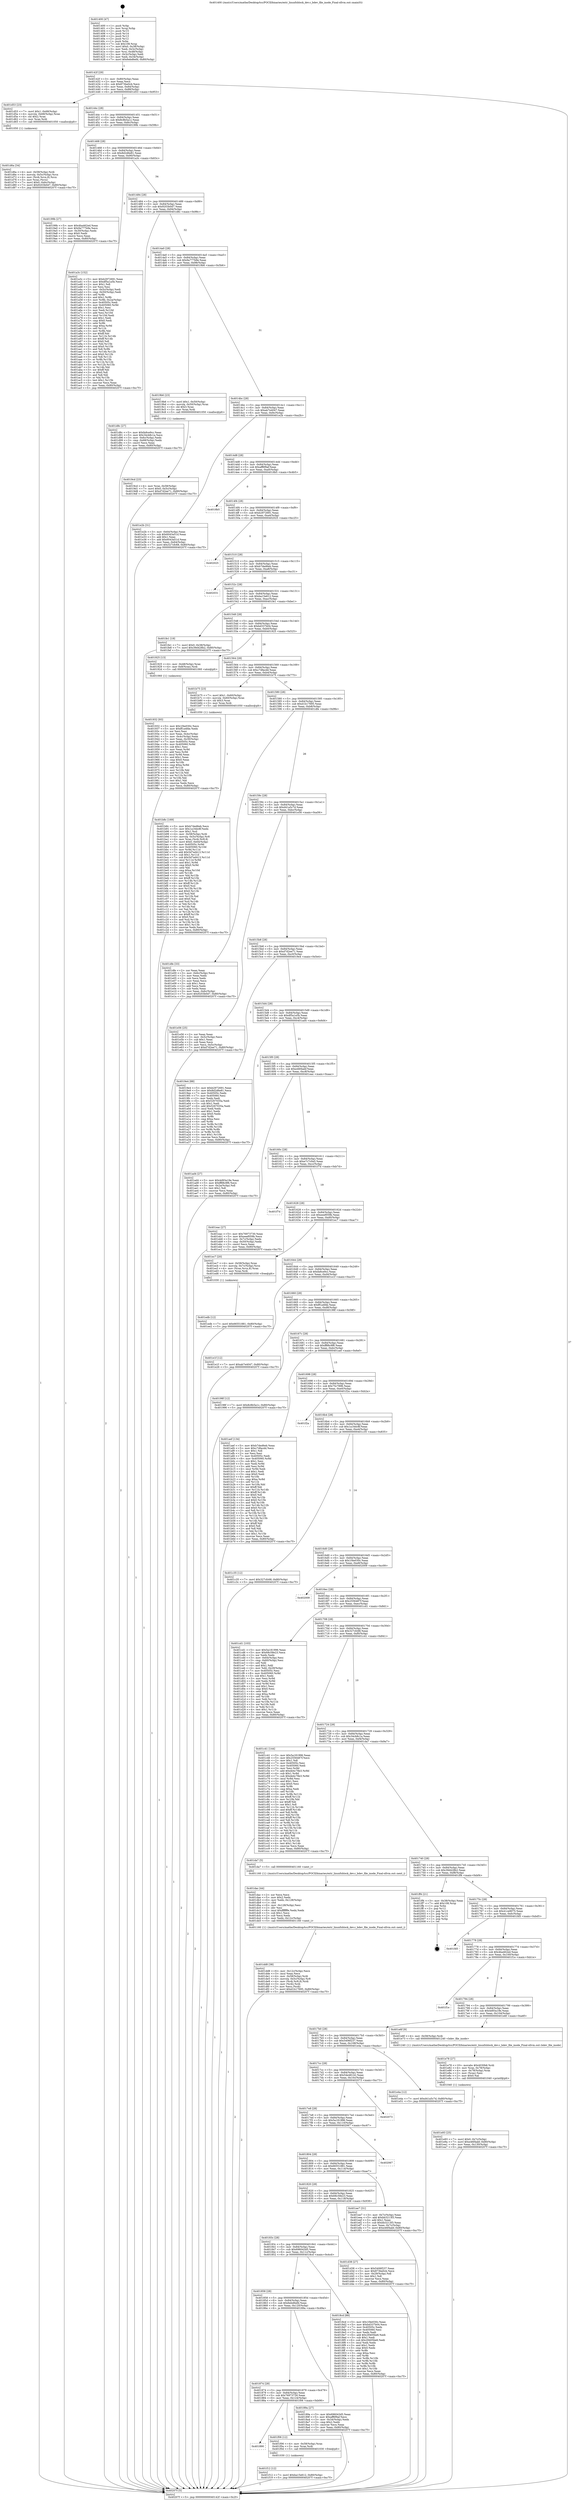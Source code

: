 digraph "0x401400" {
  label = "0x401400 (/mnt/c/Users/mathe/Desktop/tcc/POCII/binaries/extr_linuxfsblock_dev.c_bdev_file_inode_Final-ollvm.out::main(0))"
  labelloc = "t"
  node[shape=record]

  Entry [label="",width=0.3,height=0.3,shape=circle,fillcolor=black,style=filled]
  "0x40142f" [label="{
     0x40142f [29]\l
     | [instrs]\l
     &nbsp;&nbsp;0x40142f \<+3\>: mov -0x80(%rbp),%eax\l
     &nbsp;&nbsp;0x401432 \<+2\>: mov %eax,%ecx\l
     &nbsp;&nbsp;0x401434 \<+6\>: sub $0x873be0cb,%ecx\l
     &nbsp;&nbsp;0x40143a \<+6\>: mov %eax,-0x84(%rbp)\l
     &nbsp;&nbsp;0x401440 \<+6\>: mov %ecx,-0x88(%rbp)\l
     &nbsp;&nbsp;0x401446 \<+6\>: je 0000000000401d53 \<main+0x953\>\l
  }"]
  "0x401d53" [label="{
     0x401d53 [23]\l
     | [instrs]\l
     &nbsp;&nbsp;0x401d53 \<+7\>: movl $0x1,-0x68(%rbp)\l
     &nbsp;&nbsp;0x401d5a \<+4\>: movslq -0x68(%rbp),%rax\l
     &nbsp;&nbsp;0x401d5e \<+4\>: shl $0x2,%rax\l
     &nbsp;&nbsp;0x401d62 \<+3\>: mov %rax,%rdi\l
     &nbsp;&nbsp;0x401d65 \<+5\>: call 0000000000401050 \<malloc@plt\>\l
     | [calls]\l
     &nbsp;&nbsp;0x401050 \{1\} (unknown)\l
  }"]
  "0x40144c" [label="{
     0x40144c [28]\l
     | [instrs]\l
     &nbsp;&nbsp;0x40144c \<+5\>: jmp 0000000000401451 \<main+0x51\>\l
     &nbsp;&nbsp;0x401451 \<+6\>: mov -0x84(%rbp),%eax\l
     &nbsp;&nbsp;0x401457 \<+5\>: sub $0x8c8b5a1c,%eax\l
     &nbsp;&nbsp;0x40145c \<+6\>: mov %eax,-0x8c(%rbp)\l
     &nbsp;&nbsp;0x401462 \<+6\>: je 000000000040199b \<main+0x59b\>\l
  }"]
  Exit [label="",width=0.3,height=0.3,shape=circle,fillcolor=black,style=filled,peripheries=2]
  "0x40199b" [label="{
     0x40199b [27]\l
     | [instrs]\l
     &nbsp;&nbsp;0x40199b \<+5\>: mov $0x4ba462ed,%eax\l
     &nbsp;&nbsp;0x4019a0 \<+5\>: mov $0x9a777b9e,%ecx\l
     &nbsp;&nbsp;0x4019a5 \<+3\>: mov -0x30(%rbp),%edx\l
     &nbsp;&nbsp;0x4019a8 \<+3\>: cmp $0x0,%edx\l
     &nbsp;&nbsp;0x4019ab \<+3\>: cmove %ecx,%eax\l
     &nbsp;&nbsp;0x4019ae \<+3\>: mov %eax,-0x80(%rbp)\l
     &nbsp;&nbsp;0x4019b1 \<+5\>: jmp 000000000040207f \<main+0xc7f\>\l
  }"]
  "0x401468" [label="{
     0x401468 [28]\l
     | [instrs]\l
     &nbsp;&nbsp;0x401468 \<+5\>: jmp 000000000040146d \<main+0x6d\>\l
     &nbsp;&nbsp;0x40146d \<+6\>: mov -0x84(%rbp),%eax\l
     &nbsp;&nbsp;0x401473 \<+5\>: sub $0x8d2d6e81,%eax\l
     &nbsp;&nbsp;0x401478 \<+6\>: mov %eax,-0x90(%rbp)\l
     &nbsp;&nbsp;0x40147e \<+6\>: je 0000000000401a3c \<main+0x63c\>\l
  }"]
  "0x401f12" [label="{
     0x401f12 [12]\l
     | [instrs]\l
     &nbsp;&nbsp;0x401f12 \<+7\>: movl $0xba15e612,-0x80(%rbp)\l
     &nbsp;&nbsp;0x401f19 \<+5\>: jmp 000000000040207f \<main+0xc7f\>\l
  }"]
  "0x401a3c" [label="{
     0x401a3c [152]\l
     | [instrs]\l
     &nbsp;&nbsp;0x401a3c \<+5\>: mov $0xb2972691,%eax\l
     &nbsp;&nbsp;0x401a41 \<+5\>: mov $0xdf5a1a5b,%ecx\l
     &nbsp;&nbsp;0x401a46 \<+2\>: mov $0x1,%dl\l
     &nbsp;&nbsp;0x401a48 \<+2\>: xor %esi,%esi\l
     &nbsp;&nbsp;0x401a4a \<+3\>: mov -0x5c(%rbp),%edi\l
     &nbsp;&nbsp;0x401a4d \<+3\>: cmp -0x50(%rbp),%edi\l
     &nbsp;&nbsp;0x401a50 \<+4\>: setl %r8b\l
     &nbsp;&nbsp;0x401a54 \<+4\>: and $0x1,%r8b\l
     &nbsp;&nbsp;0x401a58 \<+4\>: mov %r8b,-0x2a(%rbp)\l
     &nbsp;&nbsp;0x401a5c \<+7\>: mov 0x40505c,%edi\l
     &nbsp;&nbsp;0x401a63 \<+8\>: mov 0x405060,%r9d\l
     &nbsp;&nbsp;0x401a6b \<+3\>: sub $0x1,%esi\l
     &nbsp;&nbsp;0x401a6e \<+3\>: mov %edi,%r10d\l
     &nbsp;&nbsp;0x401a71 \<+3\>: add %esi,%r10d\l
     &nbsp;&nbsp;0x401a74 \<+4\>: imul %r10d,%edi\l
     &nbsp;&nbsp;0x401a78 \<+3\>: and $0x1,%edi\l
     &nbsp;&nbsp;0x401a7b \<+3\>: cmp $0x0,%edi\l
     &nbsp;&nbsp;0x401a7e \<+4\>: sete %r8b\l
     &nbsp;&nbsp;0x401a82 \<+4\>: cmp $0xa,%r9d\l
     &nbsp;&nbsp;0x401a86 \<+4\>: setl %r11b\l
     &nbsp;&nbsp;0x401a8a \<+3\>: mov %r8b,%bl\l
     &nbsp;&nbsp;0x401a8d \<+3\>: xor $0xff,%bl\l
     &nbsp;&nbsp;0x401a90 \<+3\>: mov %r11b,%r14b\l
     &nbsp;&nbsp;0x401a93 \<+4\>: xor $0xff,%r14b\l
     &nbsp;&nbsp;0x401a97 \<+3\>: xor $0x0,%dl\l
     &nbsp;&nbsp;0x401a9a \<+3\>: mov %bl,%r15b\l
     &nbsp;&nbsp;0x401a9d \<+4\>: and $0x0,%r15b\l
     &nbsp;&nbsp;0x401aa1 \<+3\>: and %dl,%r8b\l
     &nbsp;&nbsp;0x401aa4 \<+3\>: mov %r14b,%r12b\l
     &nbsp;&nbsp;0x401aa7 \<+4\>: and $0x0,%r12b\l
     &nbsp;&nbsp;0x401aab \<+3\>: and %dl,%r11b\l
     &nbsp;&nbsp;0x401aae \<+3\>: or %r8b,%r15b\l
     &nbsp;&nbsp;0x401ab1 \<+3\>: or %r11b,%r12b\l
     &nbsp;&nbsp;0x401ab4 \<+3\>: xor %r12b,%r15b\l
     &nbsp;&nbsp;0x401ab7 \<+3\>: or %r14b,%bl\l
     &nbsp;&nbsp;0x401aba \<+3\>: xor $0xff,%bl\l
     &nbsp;&nbsp;0x401abd \<+3\>: or $0x0,%dl\l
     &nbsp;&nbsp;0x401ac0 \<+2\>: and %dl,%bl\l
     &nbsp;&nbsp;0x401ac2 \<+3\>: or %bl,%r15b\l
     &nbsp;&nbsp;0x401ac5 \<+4\>: test $0x1,%r15b\l
     &nbsp;&nbsp;0x401ac9 \<+3\>: cmovne %ecx,%eax\l
     &nbsp;&nbsp;0x401acc \<+3\>: mov %eax,-0x80(%rbp)\l
     &nbsp;&nbsp;0x401acf \<+5\>: jmp 000000000040207f \<main+0xc7f\>\l
  }"]
  "0x401484" [label="{
     0x401484 [28]\l
     | [instrs]\l
     &nbsp;&nbsp;0x401484 \<+5\>: jmp 0000000000401489 \<main+0x89\>\l
     &nbsp;&nbsp;0x401489 \<+6\>: mov -0x84(%rbp),%eax\l
     &nbsp;&nbsp;0x40148f \<+5\>: sub $0x9203b0d7,%eax\l
     &nbsp;&nbsp;0x401494 \<+6\>: mov %eax,-0x94(%rbp)\l
     &nbsp;&nbsp;0x40149a \<+6\>: je 0000000000401d8c \<main+0x98c\>\l
  }"]
  "0x401890" [label="{
     0x401890\l
  }", style=dashed]
  "0x401d8c" [label="{
     0x401d8c [27]\l
     | [instrs]\l
     &nbsp;&nbsp;0x401d8c \<+5\>: mov $0xfa9ce9cc,%eax\l
     &nbsp;&nbsp;0x401d91 \<+5\>: mov $0x34cb8c1a,%ecx\l
     &nbsp;&nbsp;0x401d96 \<+3\>: mov -0x6c(%rbp),%edx\l
     &nbsp;&nbsp;0x401d99 \<+3\>: cmp -0x68(%rbp),%edx\l
     &nbsp;&nbsp;0x401d9c \<+3\>: cmovl %ecx,%eax\l
     &nbsp;&nbsp;0x401d9f \<+3\>: mov %eax,-0x80(%rbp)\l
     &nbsp;&nbsp;0x401da2 \<+5\>: jmp 000000000040207f \<main+0xc7f\>\l
  }"]
  "0x4014a0" [label="{
     0x4014a0 [28]\l
     | [instrs]\l
     &nbsp;&nbsp;0x4014a0 \<+5\>: jmp 00000000004014a5 \<main+0xa5\>\l
     &nbsp;&nbsp;0x4014a5 \<+6\>: mov -0x84(%rbp),%eax\l
     &nbsp;&nbsp;0x4014ab \<+5\>: sub $0x9a777b9e,%eax\l
     &nbsp;&nbsp;0x4014b0 \<+6\>: mov %eax,-0x98(%rbp)\l
     &nbsp;&nbsp;0x4014b6 \<+6\>: je 00000000004019b6 \<main+0x5b6\>\l
  }"]
  "0x401f06" [label="{
     0x401f06 [12]\l
     | [instrs]\l
     &nbsp;&nbsp;0x401f06 \<+4\>: mov -0x58(%rbp),%rax\l
     &nbsp;&nbsp;0x401f0a \<+3\>: mov %rax,%rdi\l
     &nbsp;&nbsp;0x401f0d \<+5\>: call 0000000000401030 \<free@plt\>\l
     | [calls]\l
     &nbsp;&nbsp;0x401030 \{1\} (unknown)\l
  }"]
  "0x4019b6" [label="{
     0x4019b6 [23]\l
     | [instrs]\l
     &nbsp;&nbsp;0x4019b6 \<+7\>: movl $0x1,-0x50(%rbp)\l
     &nbsp;&nbsp;0x4019bd \<+4\>: movslq -0x50(%rbp),%rax\l
     &nbsp;&nbsp;0x4019c1 \<+4\>: shl $0x3,%rax\l
     &nbsp;&nbsp;0x4019c5 \<+3\>: mov %rax,%rdi\l
     &nbsp;&nbsp;0x4019c8 \<+5\>: call 0000000000401050 \<malloc@plt\>\l
     | [calls]\l
     &nbsp;&nbsp;0x401050 \{1\} (unknown)\l
  }"]
  "0x4014bc" [label="{
     0x4014bc [28]\l
     | [instrs]\l
     &nbsp;&nbsp;0x4014bc \<+5\>: jmp 00000000004014c1 \<main+0xc1\>\l
     &nbsp;&nbsp;0x4014c1 \<+6\>: mov -0x84(%rbp),%eax\l
     &nbsp;&nbsp;0x4014c7 \<+5\>: sub $0xab7e4047,%eax\l
     &nbsp;&nbsp;0x4014cc \<+6\>: mov %eax,-0x9c(%rbp)\l
     &nbsp;&nbsp;0x4014d2 \<+6\>: je 0000000000401e2b \<main+0xa2b\>\l
  }"]
  "0x401edb" [label="{
     0x401edb [12]\l
     | [instrs]\l
     &nbsp;&nbsp;0x401edb \<+7\>: movl $0x66551881,-0x80(%rbp)\l
     &nbsp;&nbsp;0x401ee2 \<+5\>: jmp 000000000040207f \<main+0xc7f\>\l
  }"]
  "0x401e2b" [label="{
     0x401e2b [31]\l
     | [instrs]\l
     &nbsp;&nbsp;0x401e2b \<+3\>: mov -0x64(%rbp),%eax\l
     &nbsp;&nbsp;0x401e2e \<+5\>: sub $0x6043a51d,%eax\l
     &nbsp;&nbsp;0x401e33 \<+3\>: add $0x1,%eax\l
     &nbsp;&nbsp;0x401e36 \<+5\>: add $0x6043a51d,%eax\l
     &nbsp;&nbsp;0x401e3b \<+3\>: mov %eax,-0x64(%rbp)\l
     &nbsp;&nbsp;0x401e3e \<+7\>: movl $0x327cfc68,-0x80(%rbp)\l
     &nbsp;&nbsp;0x401e45 \<+5\>: jmp 000000000040207f \<main+0xc7f\>\l
  }"]
  "0x4014d8" [label="{
     0x4014d8 [28]\l
     | [instrs]\l
     &nbsp;&nbsp;0x4014d8 \<+5\>: jmp 00000000004014dd \<main+0xdd\>\l
     &nbsp;&nbsp;0x4014dd \<+6\>: mov -0x84(%rbp),%eax\l
     &nbsp;&nbsp;0x4014e3 \<+5\>: sub $0xaff6f9af,%eax\l
     &nbsp;&nbsp;0x4014e8 \<+6\>: mov %eax,-0xa0(%rbp)\l
     &nbsp;&nbsp;0x4014ee \<+6\>: je 00000000004018b5 \<main+0x4b5\>\l
  }"]
  "0x401e93" [label="{
     0x401e93 [25]\l
     | [instrs]\l
     &nbsp;&nbsp;0x401e93 \<+7\>: movl $0x0,-0x7c(%rbp)\l
     &nbsp;&nbsp;0x401e9a \<+7\>: movl $0xe46f4abf,-0x80(%rbp)\l
     &nbsp;&nbsp;0x401ea1 \<+6\>: mov %eax,-0x130(%rbp)\l
     &nbsp;&nbsp;0x401ea7 \<+5\>: jmp 000000000040207f \<main+0xc7f\>\l
  }"]
  "0x4018b5" [label="{
     0x4018b5\l
  }", style=dashed]
  "0x4014f4" [label="{
     0x4014f4 [28]\l
     | [instrs]\l
     &nbsp;&nbsp;0x4014f4 \<+5\>: jmp 00000000004014f9 \<main+0xf9\>\l
     &nbsp;&nbsp;0x4014f9 \<+6\>: mov -0x84(%rbp),%eax\l
     &nbsp;&nbsp;0x4014ff \<+5\>: sub $0xb2972691,%eax\l
     &nbsp;&nbsp;0x401504 \<+6\>: mov %eax,-0xa4(%rbp)\l
     &nbsp;&nbsp;0x40150a \<+6\>: je 0000000000402025 \<main+0xc25\>\l
  }"]
  "0x401e78" [label="{
     0x401e78 [27]\l
     | [instrs]\l
     &nbsp;&nbsp;0x401e78 \<+10\>: movabs $0x4030b6,%rdi\l
     &nbsp;&nbsp;0x401e82 \<+4\>: mov %rax,-0x78(%rbp)\l
     &nbsp;&nbsp;0x401e86 \<+4\>: mov -0x78(%rbp),%rax\l
     &nbsp;&nbsp;0x401e8a \<+2\>: mov (%rax),%esi\l
     &nbsp;&nbsp;0x401e8c \<+2\>: mov $0x0,%al\l
     &nbsp;&nbsp;0x401e8e \<+5\>: call 0000000000401040 \<printf@plt\>\l
     | [calls]\l
     &nbsp;&nbsp;0x401040 \{1\} (unknown)\l
  }"]
  "0x402025" [label="{
     0x402025\l
  }", style=dashed]
  "0x401510" [label="{
     0x401510 [28]\l
     | [instrs]\l
     &nbsp;&nbsp;0x401510 \<+5\>: jmp 0000000000401515 \<main+0x115\>\l
     &nbsp;&nbsp;0x401515 \<+6\>: mov -0x84(%rbp),%eax\l
     &nbsp;&nbsp;0x40151b \<+5\>: sub $0xb7ded6eb,%eax\l
     &nbsp;&nbsp;0x401520 \<+6\>: mov %eax,-0xa8(%rbp)\l
     &nbsp;&nbsp;0x401526 \<+6\>: je 0000000000402031 \<main+0xc31\>\l
  }"]
  "0x401dd8" [label="{
     0x401dd8 [38]\l
     | [instrs]\l
     &nbsp;&nbsp;0x401dd8 \<+6\>: mov -0x12c(%rbp),%ecx\l
     &nbsp;&nbsp;0x401dde \<+3\>: imul %eax,%ecx\l
     &nbsp;&nbsp;0x401de1 \<+4\>: mov -0x58(%rbp),%rdi\l
     &nbsp;&nbsp;0x401de5 \<+4\>: movslq -0x5c(%rbp),%r8\l
     &nbsp;&nbsp;0x401de9 \<+4\>: mov (%rdi,%r8,8),%rdi\l
     &nbsp;&nbsp;0x401ded \<+3\>: mov (%rdi),%rdi\l
     &nbsp;&nbsp;0x401df0 \<+2\>: mov %ecx,(%rdi)\l
     &nbsp;&nbsp;0x401df2 \<+7\>: movl $0xd1b17695,-0x80(%rbp)\l
     &nbsp;&nbsp;0x401df9 \<+5\>: jmp 000000000040207f \<main+0xc7f\>\l
  }"]
  "0x402031" [label="{
     0x402031\l
  }", style=dashed]
  "0x40152c" [label="{
     0x40152c [28]\l
     | [instrs]\l
     &nbsp;&nbsp;0x40152c \<+5\>: jmp 0000000000401531 \<main+0x131\>\l
     &nbsp;&nbsp;0x401531 \<+6\>: mov -0x84(%rbp),%eax\l
     &nbsp;&nbsp;0x401537 \<+5\>: sub $0xba15e612,%eax\l
     &nbsp;&nbsp;0x40153c \<+6\>: mov %eax,-0xac(%rbp)\l
     &nbsp;&nbsp;0x401542 \<+6\>: je 0000000000401fe1 \<main+0xbe1\>\l
  }"]
  "0x401dac" [label="{
     0x401dac [44]\l
     | [instrs]\l
     &nbsp;&nbsp;0x401dac \<+2\>: xor %ecx,%ecx\l
     &nbsp;&nbsp;0x401dae \<+5\>: mov $0x2,%edx\l
     &nbsp;&nbsp;0x401db3 \<+6\>: mov %edx,-0x128(%rbp)\l
     &nbsp;&nbsp;0x401db9 \<+1\>: cltd\l
     &nbsp;&nbsp;0x401dba \<+6\>: mov -0x128(%rbp),%esi\l
     &nbsp;&nbsp;0x401dc0 \<+2\>: idiv %esi\l
     &nbsp;&nbsp;0x401dc2 \<+6\>: imul $0xfffffffe,%edx,%edx\l
     &nbsp;&nbsp;0x401dc8 \<+3\>: sub $0x1,%ecx\l
     &nbsp;&nbsp;0x401dcb \<+2\>: sub %ecx,%edx\l
     &nbsp;&nbsp;0x401dcd \<+6\>: mov %edx,-0x12c(%rbp)\l
     &nbsp;&nbsp;0x401dd3 \<+5\>: call 0000000000401160 \<next_i\>\l
     | [calls]\l
     &nbsp;&nbsp;0x401160 \{1\} (/mnt/c/Users/mathe/Desktop/tcc/POCII/binaries/extr_linuxfsblock_dev.c_bdev_file_inode_Final-ollvm.out::next_i)\l
  }"]
  "0x401fe1" [label="{
     0x401fe1 [19]\l
     | [instrs]\l
     &nbsp;&nbsp;0x401fe1 \<+7\>: movl $0x0,-0x38(%rbp)\l
     &nbsp;&nbsp;0x401fe8 \<+7\>: movl $0x39d428b2,-0x80(%rbp)\l
     &nbsp;&nbsp;0x401fef \<+5\>: jmp 000000000040207f \<main+0xc7f\>\l
  }"]
  "0x401548" [label="{
     0x401548 [28]\l
     | [instrs]\l
     &nbsp;&nbsp;0x401548 \<+5\>: jmp 000000000040154d \<main+0x14d\>\l
     &nbsp;&nbsp;0x40154d \<+6\>: mov -0x84(%rbp),%eax\l
     &nbsp;&nbsp;0x401553 \<+5\>: sub $0xbd337b04,%eax\l
     &nbsp;&nbsp;0x401558 \<+6\>: mov %eax,-0xb0(%rbp)\l
     &nbsp;&nbsp;0x40155e \<+6\>: je 0000000000401925 \<main+0x525\>\l
  }"]
  "0x401d6a" [label="{
     0x401d6a [34]\l
     | [instrs]\l
     &nbsp;&nbsp;0x401d6a \<+4\>: mov -0x58(%rbp),%rdi\l
     &nbsp;&nbsp;0x401d6e \<+4\>: movslq -0x5c(%rbp),%rcx\l
     &nbsp;&nbsp;0x401d72 \<+4\>: mov (%rdi,%rcx,8),%rcx\l
     &nbsp;&nbsp;0x401d76 \<+3\>: mov %rax,(%rcx)\l
     &nbsp;&nbsp;0x401d79 \<+7\>: movl $0x0,-0x6c(%rbp)\l
     &nbsp;&nbsp;0x401d80 \<+7\>: movl $0x9203b0d7,-0x80(%rbp)\l
     &nbsp;&nbsp;0x401d87 \<+5\>: jmp 000000000040207f \<main+0xc7f\>\l
  }"]
  "0x401925" [label="{
     0x401925 [13]\l
     | [instrs]\l
     &nbsp;&nbsp;0x401925 \<+4\>: mov -0x48(%rbp),%rax\l
     &nbsp;&nbsp;0x401929 \<+4\>: mov 0x8(%rax),%rdi\l
     &nbsp;&nbsp;0x40192d \<+5\>: call 0000000000401060 \<atoi@plt\>\l
     | [calls]\l
     &nbsp;&nbsp;0x401060 \{1\} (unknown)\l
  }"]
  "0x401564" [label="{
     0x401564 [28]\l
     | [instrs]\l
     &nbsp;&nbsp;0x401564 \<+5\>: jmp 0000000000401569 \<main+0x169\>\l
     &nbsp;&nbsp;0x401569 \<+6\>: mov -0x84(%rbp),%eax\l
     &nbsp;&nbsp;0x40156f \<+5\>: sub $0xc7dfacdd,%eax\l
     &nbsp;&nbsp;0x401574 \<+6\>: mov %eax,-0xb4(%rbp)\l
     &nbsp;&nbsp;0x40157a \<+6\>: je 0000000000401b75 \<main+0x775\>\l
  }"]
  "0x401b8c" [label="{
     0x401b8c [169]\l
     | [instrs]\l
     &nbsp;&nbsp;0x401b8c \<+5\>: mov $0xb7ded6eb,%ecx\l
     &nbsp;&nbsp;0x401b91 \<+5\>: mov $0x1a16dc8f,%edx\l
     &nbsp;&nbsp;0x401b96 \<+3\>: mov $0x1,%sil\l
     &nbsp;&nbsp;0x401b99 \<+4\>: mov -0x58(%rbp),%rdi\l
     &nbsp;&nbsp;0x401b9d \<+4\>: movslq -0x5c(%rbp),%r8\l
     &nbsp;&nbsp;0x401ba1 \<+4\>: mov %rax,(%rdi,%r8,8)\l
     &nbsp;&nbsp;0x401ba5 \<+7\>: movl $0x0,-0x64(%rbp)\l
     &nbsp;&nbsp;0x401bac \<+8\>: mov 0x40505c,%r9d\l
     &nbsp;&nbsp;0x401bb4 \<+8\>: mov 0x405060,%r10d\l
     &nbsp;&nbsp;0x401bbc \<+3\>: mov %r9d,%r11d\l
     &nbsp;&nbsp;0x401bbf \<+7\>: add $0x5d7ed413,%r11d\l
     &nbsp;&nbsp;0x401bc6 \<+4\>: sub $0x1,%r11d\l
     &nbsp;&nbsp;0x401bca \<+7\>: sub $0x5d7ed413,%r11d\l
     &nbsp;&nbsp;0x401bd1 \<+4\>: imul %r11d,%r9d\l
     &nbsp;&nbsp;0x401bd5 \<+4\>: and $0x1,%r9d\l
     &nbsp;&nbsp;0x401bd9 \<+4\>: cmp $0x0,%r9d\l
     &nbsp;&nbsp;0x401bdd \<+3\>: sete %bl\l
     &nbsp;&nbsp;0x401be0 \<+4\>: cmp $0xa,%r10d\l
     &nbsp;&nbsp;0x401be4 \<+4\>: setl %r14b\l
     &nbsp;&nbsp;0x401be8 \<+3\>: mov %bl,%r15b\l
     &nbsp;&nbsp;0x401beb \<+4\>: xor $0xff,%r15b\l
     &nbsp;&nbsp;0x401bef \<+3\>: mov %r14b,%r12b\l
     &nbsp;&nbsp;0x401bf2 \<+4\>: xor $0xff,%r12b\l
     &nbsp;&nbsp;0x401bf6 \<+4\>: xor $0x0,%sil\l
     &nbsp;&nbsp;0x401bfa \<+3\>: mov %r15b,%r13b\l
     &nbsp;&nbsp;0x401bfd \<+4\>: and $0x0,%r13b\l
     &nbsp;&nbsp;0x401c01 \<+3\>: and %sil,%bl\l
     &nbsp;&nbsp;0x401c04 \<+3\>: mov %r12b,%al\l
     &nbsp;&nbsp;0x401c07 \<+2\>: and $0x0,%al\l
     &nbsp;&nbsp;0x401c09 \<+3\>: and %sil,%r14b\l
     &nbsp;&nbsp;0x401c0c \<+3\>: or %bl,%r13b\l
     &nbsp;&nbsp;0x401c0f \<+3\>: or %r14b,%al\l
     &nbsp;&nbsp;0x401c12 \<+3\>: xor %al,%r13b\l
     &nbsp;&nbsp;0x401c15 \<+3\>: or %r12b,%r15b\l
     &nbsp;&nbsp;0x401c18 \<+4\>: xor $0xff,%r15b\l
     &nbsp;&nbsp;0x401c1c \<+4\>: or $0x0,%sil\l
     &nbsp;&nbsp;0x401c20 \<+3\>: and %sil,%r15b\l
     &nbsp;&nbsp;0x401c23 \<+3\>: or %r15b,%r13b\l
     &nbsp;&nbsp;0x401c26 \<+4\>: test $0x1,%r13b\l
     &nbsp;&nbsp;0x401c2a \<+3\>: cmovne %edx,%ecx\l
     &nbsp;&nbsp;0x401c2d \<+3\>: mov %ecx,-0x80(%rbp)\l
     &nbsp;&nbsp;0x401c30 \<+5\>: jmp 000000000040207f \<main+0xc7f\>\l
  }"]
  "0x401b75" [label="{
     0x401b75 [23]\l
     | [instrs]\l
     &nbsp;&nbsp;0x401b75 \<+7\>: movl $0x1,-0x60(%rbp)\l
     &nbsp;&nbsp;0x401b7c \<+4\>: movslq -0x60(%rbp),%rax\l
     &nbsp;&nbsp;0x401b80 \<+4\>: shl $0x3,%rax\l
     &nbsp;&nbsp;0x401b84 \<+3\>: mov %rax,%rdi\l
     &nbsp;&nbsp;0x401b87 \<+5\>: call 0000000000401050 \<malloc@plt\>\l
     | [calls]\l
     &nbsp;&nbsp;0x401050 \{1\} (unknown)\l
  }"]
  "0x401580" [label="{
     0x401580 [28]\l
     | [instrs]\l
     &nbsp;&nbsp;0x401580 \<+5\>: jmp 0000000000401585 \<main+0x185\>\l
     &nbsp;&nbsp;0x401585 \<+6\>: mov -0x84(%rbp),%eax\l
     &nbsp;&nbsp;0x40158b \<+5\>: sub $0xd1b17695,%eax\l
     &nbsp;&nbsp;0x401590 \<+6\>: mov %eax,-0xb8(%rbp)\l
     &nbsp;&nbsp;0x401596 \<+6\>: je 0000000000401dfe \<main+0x9fe\>\l
  }"]
  "0x4019cd" [label="{
     0x4019cd [23]\l
     | [instrs]\l
     &nbsp;&nbsp;0x4019cd \<+4\>: mov %rax,-0x58(%rbp)\l
     &nbsp;&nbsp;0x4019d1 \<+7\>: movl $0x0,-0x5c(%rbp)\l
     &nbsp;&nbsp;0x4019d8 \<+7\>: movl $0xd7d2ee71,-0x80(%rbp)\l
     &nbsp;&nbsp;0x4019df \<+5\>: jmp 000000000040207f \<main+0xc7f\>\l
  }"]
  "0x401dfe" [label="{
     0x401dfe [33]\l
     | [instrs]\l
     &nbsp;&nbsp;0x401dfe \<+2\>: xor %eax,%eax\l
     &nbsp;&nbsp;0x401e00 \<+3\>: mov -0x6c(%rbp),%ecx\l
     &nbsp;&nbsp;0x401e03 \<+2\>: mov %eax,%edx\l
     &nbsp;&nbsp;0x401e05 \<+2\>: sub %ecx,%edx\l
     &nbsp;&nbsp;0x401e07 \<+2\>: mov %eax,%ecx\l
     &nbsp;&nbsp;0x401e09 \<+3\>: sub $0x1,%ecx\l
     &nbsp;&nbsp;0x401e0c \<+2\>: add %ecx,%edx\l
     &nbsp;&nbsp;0x401e0e \<+2\>: sub %edx,%eax\l
     &nbsp;&nbsp;0x401e10 \<+3\>: mov %eax,-0x6c(%rbp)\l
     &nbsp;&nbsp;0x401e13 \<+7\>: movl $0x9203b0d7,-0x80(%rbp)\l
     &nbsp;&nbsp;0x401e1a \<+5\>: jmp 000000000040207f \<main+0xc7f\>\l
  }"]
  "0x40159c" [label="{
     0x40159c [28]\l
     | [instrs]\l
     &nbsp;&nbsp;0x40159c \<+5\>: jmp 00000000004015a1 \<main+0x1a1\>\l
     &nbsp;&nbsp;0x4015a1 \<+6\>: mov -0x84(%rbp),%eax\l
     &nbsp;&nbsp;0x4015a7 \<+5\>: sub $0xd41a5c7d,%eax\l
     &nbsp;&nbsp;0x4015ac \<+6\>: mov %eax,-0xbc(%rbp)\l
     &nbsp;&nbsp;0x4015b2 \<+6\>: je 0000000000401e56 \<main+0xa56\>\l
  }"]
  "0x401932" [label="{
     0x401932 [93]\l
     | [instrs]\l
     &nbsp;&nbsp;0x401932 \<+5\>: mov $0x1f4e030c,%ecx\l
     &nbsp;&nbsp;0x401937 \<+5\>: mov $0xff1a4fde,%edx\l
     &nbsp;&nbsp;0x40193c \<+2\>: xor %esi,%esi\l
     &nbsp;&nbsp;0x40193e \<+3\>: mov %eax,-0x4c(%rbp)\l
     &nbsp;&nbsp;0x401941 \<+3\>: mov -0x4c(%rbp),%eax\l
     &nbsp;&nbsp;0x401944 \<+3\>: mov %eax,-0x30(%rbp)\l
     &nbsp;&nbsp;0x401947 \<+7\>: mov 0x40505c,%eax\l
     &nbsp;&nbsp;0x40194e \<+8\>: mov 0x405060,%r8d\l
     &nbsp;&nbsp;0x401956 \<+3\>: sub $0x1,%esi\l
     &nbsp;&nbsp;0x401959 \<+3\>: mov %eax,%r9d\l
     &nbsp;&nbsp;0x40195c \<+3\>: add %esi,%r9d\l
     &nbsp;&nbsp;0x40195f \<+4\>: imul %r9d,%eax\l
     &nbsp;&nbsp;0x401963 \<+3\>: and $0x1,%eax\l
     &nbsp;&nbsp;0x401966 \<+3\>: cmp $0x0,%eax\l
     &nbsp;&nbsp;0x401969 \<+4\>: sete %r10b\l
     &nbsp;&nbsp;0x40196d \<+4\>: cmp $0xa,%r8d\l
     &nbsp;&nbsp;0x401971 \<+4\>: setl %r11b\l
     &nbsp;&nbsp;0x401975 \<+3\>: mov %r10b,%bl\l
     &nbsp;&nbsp;0x401978 \<+3\>: and %r11b,%bl\l
     &nbsp;&nbsp;0x40197b \<+3\>: xor %r11b,%r10b\l
     &nbsp;&nbsp;0x40197e \<+3\>: or %r10b,%bl\l
     &nbsp;&nbsp;0x401981 \<+3\>: test $0x1,%bl\l
     &nbsp;&nbsp;0x401984 \<+3\>: cmovne %edx,%ecx\l
     &nbsp;&nbsp;0x401987 \<+3\>: mov %ecx,-0x80(%rbp)\l
     &nbsp;&nbsp;0x40198a \<+5\>: jmp 000000000040207f \<main+0xc7f\>\l
  }"]
  "0x401e56" [label="{
     0x401e56 [25]\l
     | [instrs]\l
     &nbsp;&nbsp;0x401e56 \<+2\>: xor %eax,%eax\l
     &nbsp;&nbsp;0x401e58 \<+3\>: mov -0x5c(%rbp),%ecx\l
     &nbsp;&nbsp;0x401e5b \<+3\>: sub $0x1,%eax\l
     &nbsp;&nbsp;0x401e5e \<+2\>: sub %eax,%ecx\l
     &nbsp;&nbsp;0x401e60 \<+3\>: mov %ecx,-0x5c(%rbp)\l
     &nbsp;&nbsp;0x401e63 \<+7\>: movl $0xd7d2ee71,-0x80(%rbp)\l
     &nbsp;&nbsp;0x401e6a \<+5\>: jmp 000000000040207f \<main+0xc7f\>\l
  }"]
  "0x4015b8" [label="{
     0x4015b8 [28]\l
     | [instrs]\l
     &nbsp;&nbsp;0x4015b8 \<+5\>: jmp 00000000004015bd \<main+0x1bd\>\l
     &nbsp;&nbsp;0x4015bd \<+6\>: mov -0x84(%rbp),%eax\l
     &nbsp;&nbsp;0x4015c3 \<+5\>: sub $0xd7d2ee71,%eax\l
     &nbsp;&nbsp;0x4015c8 \<+6\>: mov %eax,-0xc0(%rbp)\l
     &nbsp;&nbsp;0x4015ce \<+6\>: je 00000000004019e4 \<main+0x5e4\>\l
  }"]
  "0x401400" [label="{
     0x401400 [47]\l
     | [instrs]\l
     &nbsp;&nbsp;0x401400 \<+1\>: push %rbp\l
     &nbsp;&nbsp;0x401401 \<+3\>: mov %rsp,%rbp\l
     &nbsp;&nbsp;0x401404 \<+2\>: push %r15\l
     &nbsp;&nbsp;0x401406 \<+2\>: push %r14\l
     &nbsp;&nbsp;0x401408 \<+2\>: push %r13\l
     &nbsp;&nbsp;0x40140a \<+2\>: push %r12\l
     &nbsp;&nbsp;0x40140c \<+1\>: push %rbx\l
     &nbsp;&nbsp;0x40140d \<+7\>: sub $0x108,%rsp\l
     &nbsp;&nbsp;0x401414 \<+7\>: movl $0x0,-0x38(%rbp)\l
     &nbsp;&nbsp;0x40141b \<+3\>: mov %edi,-0x3c(%rbp)\l
     &nbsp;&nbsp;0x40141e \<+4\>: mov %rsi,-0x48(%rbp)\l
     &nbsp;&nbsp;0x401422 \<+3\>: mov -0x3c(%rbp),%edi\l
     &nbsp;&nbsp;0x401425 \<+3\>: mov %edi,-0x34(%rbp)\l
     &nbsp;&nbsp;0x401428 \<+7\>: movl $0x6ebd6efd,-0x80(%rbp)\l
  }"]
  "0x4019e4" [label="{
     0x4019e4 [88]\l
     | [instrs]\l
     &nbsp;&nbsp;0x4019e4 \<+5\>: mov $0xb2972691,%eax\l
     &nbsp;&nbsp;0x4019e9 \<+5\>: mov $0x8d2d6e81,%ecx\l
     &nbsp;&nbsp;0x4019ee \<+7\>: mov 0x40505c,%edx\l
     &nbsp;&nbsp;0x4019f5 \<+7\>: mov 0x405060,%esi\l
     &nbsp;&nbsp;0x4019fc \<+2\>: mov %edx,%edi\l
     &nbsp;&nbsp;0x4019fe \<+6\>: sub $0x5267035a,%edi\l
     &nbsp;&nbsp;0x401a04 \<+3\>: sub $0x1,%edi\l
     &nbsp;&nbsp;0x401a07 \<+6\>: add $0x5267035a,%edi\l
     &nbsp;&nbsp;0x401a0d \<+3\>: imul %edi,%edx\l
     &nbsp;&nbsp;0x401a10 \<+3\>: and $0x1,%edx\l
     &nbsp;&nbsp;0x401a13 \<+3\>: cmp $0x0,%edx\l
     &nbsp;&nbsp;0x401a16 \<+4\>: sete %r8b\l
     &nbsp;&nbsp;0x401a1a \<+3\>: cmp $0xa,%esi\l
     &nbsp;&nbsp;0x401a1d \<+4\>: setl %r9b\l
     &nbsp;&nbsp;0x401a21 \<+3\>: mov %r8b,%r10b\l
     &nbsp;&nbsp;0x401a24 \<+3\>: and %r9b,%r10b\l
     &nbsp;&nbsp;0x401a27 \<+3\>: xor %r9b,%r8b\l
     &nbsp;&nbsp;0x401a2a \<+3\>: or %r8b,%r10b\l
     &nbsp;&nbsp;0x401a2d \<+4\>: test $0x1,%r10b\l
     &nbsp;&nbsp;0x401a31 \<+3\>: cmovne %ecx,%eax\l
     &nbsp;&nbsp;0x401a34 \<+3\>: mov %eax,-0x80(%rbp)\l
     &nbsp;&nbsp;0x401a37 \<+5\>: jmp 000000000040207f \<main+0xc7f\>\l
  }"]
  "0x4015d4" [label="{
     0x4015d4 [28]\l
     | [instrs]\l
     &nbsp;&nbsp;0x4015d4 \<+5\>: jmp 00000000004015d9 \<main+0x1d9\>\l
     &nbsp;&nbsp;0x4015d9 \<+6\>: mov -0x84(%rbp),%eax\l
     &nbsp;&nbsp;0x4015df \<+5\>: sub $0xdf5a1a5b,%eax\l
     &nbsp;&nbsp;0x4015e4 \<+6\>: mov %eax,-0xc4(%rbp)\l
     &nbsp;&nbsp;0x4015ea \<+6\>: je 0000000000401ad4 \<main+0x6d4\>\l
  }"]
  "0x40207f" [label="{
     0x40207f [5]\l
     | [instrs]\l
     &nbsp;&nbsp;0x40207f \<+5\>: jmp 000000000040142f \<main+0x2f\>\l
  }"]
  "0x401ad4" [label="{
     0x401ad4 [27]\l
     | [instrs]\l
     &nbsp;&nbsp;0x401ad4 \<+5\>: mov $0x4d93a19e,%eax\l
     &nbsp;&nbsp;0x401ad9 \<+5\>: mov $0xff88c9f6,%ecx\l
     &nbsp;&nbsp;0x401ade \<+3\>: mov -0x2a(%rbp),%dl\l
     &nbsp;&nbsp;0x401ae1 \<+3\>: test $0x1,%dl\l
     &nbsp;&nbsp;0x401ae4 \<+3\>: cmovne %ecx,%eax\l
     &nbsp;&nbsp;0x401ae7 \<+3\>: mov %eax,-0x80(%rbp)\l
     &nbsp;&nbsp;0x401aea \<+5\>: jmp 000000000040207f \<main+0xc7f\>\l
  }"]
  "0x4015f0" [label="{
     0x4015f0 [28]\l
     | [instrs]\l
     &nbsp;&nbsp;0x4015f0 \<+5\>: jmp 00000000004015f5 \<main+0x1f5\>\l
     &nbsp;&nbsp;0x4015f5 \<+6\>: mov -0x84(%rbp),%eax\l
     &nbsp;&nbsp;0x4015fb \<+5\>: sub $0xe46f4abf,%eax\l
     &nbsp;&nbsp;0x401600 \<+6\>: mov %eax,-0xc8(%rbp)\l
     &nbsp;&nbsp;0x401606 \<+6\>: je 0000000000401eac \<main+0xaac\>\l
  }"]
  "0x401874" [label="{
     0x401874 [28]\l
     | [instrs]\l
     &nbsp;&nbsp;0x401874 \<+5\>: jmp 0000000000401879 \<main+0x479\>\l
     &nbsp;&nbsp;0x401879 \<+6\>: mov -0x84(%rbp),%eax\l
     &nbsp;&nbsp;0x40187f \<+5\>: sub $0x76973730,%eax\l
     &nbsp;&nbsp;0x401884 \<+6\>: mov %eax,-0x124(%rbp)\l
     &nbsp;&nbsp;0x40188a \<+6\>: je 0000000000401f06 \<main+0xb06\>\l
  }"]
  "0x401eac" [label="{
     0x401eac [27]\l
     | [instrs]\l
     &nbsp;&nbsp;0x401eac \<+5\>: mov $0x76973730,%eax\l
     &nbsp;&nbsp;0x401eb1 \<+5\>: mov $0xeeef059b,%ecx\l
     &nbsp;&nbsp;0x401eb6 \<+3\>: mov -0x7c(%rbp),%edx\l
     &nbsp;&nbsp;0x401eb9 \<+3\>: cmp -0x50(%rbp),%edx\l
     &nbsp;&nbsp;0x401ebc \<+3\>: cmovl %ecx,%eax\l
     &nbsp;&nbsp;0x401ebf \<+3\>: mov %eax,-0x80(%rbp)\l
     &nbsp;&nbsp;0x401ec2 \<+5\>: jmp 000000000040207f \<main+0xc7f\>\l
  }"]
  "0x40160c" [label="{
     0x40160c [28]\l
     | [instrs]\l
     &nbsp;&nbsp;0x40160c \<+5\>: jmp 0000000000401611 \<main+0x211\>\l
     &nbsp;&nbsp;0x401611 \<+6\>: mov -0x84(%rbp),%eax\l
     &nbsp;&nbsp;0x401617 \<+5\>: sub $0xe7c7c0a5,%eax\l
     &nbsp;&nbsp;0x40161c \<+6\>: mov %eax,-0xcc(%rbp)\l
     &nbsp;&nbsp;0x401622 \<+6\>: je 0000000000401f7d \<main+0xb7d\>\l
  }"]
  "0x40189a" [label="{
     0x40189a [27]\l
     | [instrs]\l
     &nbsp;&nbsp;0x40189a \<+5\>: mov $0x696043d5,%eax\l
     &nbsp;&nbsp;0x40189f \<+5\>: mov $0xaff6f9af,%ecx\l
     &nbsp;&nbsp;0x4018a4 \<+3\>: mov -0x34(%rbp),%edx\l
     &nbsp;&nbsp;0x4018a7 \<+3\>: cmp $0x2,%edx\l
     &nbsp;&nbsp;0x4018aa \<+3\>: cmovne %ecx,%eax\l
     &nbsp;&nbsp;0x4018ad \<+3\>: mov %eax,-0x80(%rbp)\l
     &nbsp;&nbsp;0x4018b0 \<+5\>: jmp 000000000040207f \<main+0xc7f\>\l
  }"]
  "0x401f7d" [label="{
     0x401f7d\l
  }", style=dashed]
  "0x401628" [label="{
     0x401628 [28]\l
     | [instrs]\l
     &nbsp;&nbsp;0x401628 \<+5\>: jmp 000000000040162d \<main+0x22d\>\l
     &nbsp;&nbsp;0x40162d \<+6\>: mov -0x84(%rbp),%eax\l
     &nbsp;&nbsp;0x401633 \<+5\>: sub $0xeeef059b,%eax\l
     &nbsp;&nbsp;0x401638 \<+6\>: mov %eax,-0xd0(%rbp)\l
     &nbsp;&nbsp;0x40163e \<+6\>: je 0000000000401ec7 \<main+0xac7\>\l
  }"]
  "0x401858" [label="{
     0x401858 [28]\l
     | [instrs]\l
     &nbsp;&nbsp;0x401858 \<+5\>: jmp 000000000040185d \<main+0x45d\>\l
     &nbsp;&nbsp;0x40185d \<+6\>: mov -0x84(%rbp),%eax\l
     &nbsp;&nbsp;0x401863 \<+5\>: sub $0x6ebd6efd,%eax\l
     &nbsp;&nbsp;0x401868 \<+6\>: mov %eax,-0x120(%rbp)\l
     &nbsp;&nbsp;0x40186e \<+6\>: je 000000000040189a \<main+0x49a\>\l
  }"]
  "0x401ec7" [label="{
     0x401ec7 [20]\l
     | [instrs]\l
     &nbsp;&nbsp;0x401ec7 \<+4\>: mov -0x58(%rbp),%rax\l
     &nbsp;&nbsp;0x401ecb \<+4\>: movslq -0x7c(%rbp),%rcx\l
     &nbsp;&nbsp;0x401ecf \<+4\>: mov (%rax,%rcx,8),%rax\l
     &nbsp;&nbsp;0x401ed3 \<+3\>: mov %rax,%rdi\l
     &nbsp;&nbsp;0x401ed6 \<+5\>: call 0000000000401030 \<free@plt\>\l
     | [calls]\l
     &nbsp;&nbsp;0x401030 \{1\} (unknown)\l
  }"]
  "0x401644" [label="{
     0x401644 [28]\l
     | [instrs]\l
     &nbsp;&nbsp;0x401644 \<+5\>: jmp 0000000000401649 \<main+0x249\>\l
     &nbsp;&nbsp;0x401649 \<+6\>: mov -0x84(%rbp),%eax\l
     &nbsp;&nbsp;0x40164f \<+5\>: sub $0xfa9ce9cc,%eax\l
     &nbsp;&nbsp;0x401654 \<+6\>: mov %eax,-0xd4(%rbp)\l
     &nbsp;&nbsp;0x40165a \<+6\>: je 0000000000401e1f \<main+0xa1f\>\l
  }"]
  "0x4018cd" [label="{
     0x4018cd [88]\l
     | [instrs]\l
     &nbsp;&nbsp;0x4018cd \<+5\>: mov $0x1f4e030c,%eax\l
     &nbsp;&nbsp;0x4018d2 \<+5\>: mov $0xbd337b04,%ecx\l
     &nbsp;&nbsp;0x4018d7 \<+7\>: mov 0x40505c,%edx\l
     &nbsp;&nbsp;0x4018de \<+7\>: mov 0x405060,%esi\l
     &nbsp;&nbsp;0x4018e5 \<+2\>: mov %edx,%edi\l
     &nbsp;&nbsp;0x4018e7 \<+6\>: add $0x29405be6,%edi\l
     &nbsp;&nbsp;0x4018ed \<+3\>: sub $0x1,%edi\l
     &nbsp;&nbsp;0x4018f0 \<+6\>: sub $0x29405be6,%edi\l
     &nbsp;&nbsp;0x4018f6 \<+3\>: imul %edi,%edx\l
     &nbsp;&nbsp;0x4018f9 \<+3\>: and $0x1,%edx\l
     &nbsp;&nbsp;0x4018fc \<+3\>: cmp $0x0,%edx\l
     &nbsp;&nbsp;0x4018ff \<+4\>: sete %r8b\l
     &nbsp;&nbsp;0x401903 \<+3\>: cmp $0xa,%esi\l
     &nbsp;&nbsp;0x401906 \<+4\>: setl %r9b\l
     &nbsp;&nbsp;0x40190a \<+3\>: mov %r8b,%r10b\l
     &nbsp;&nbsp;0x40190d \<+3\>: and %r9b,%r10b\l
     &nbsp;&nbsp;0x401910 \<+3\>: xor %r9b,%r8b\l
     &nbsp;&nbsp;0x401913 \<+3\>: or %r8b,%r10b\l
     &nbsp;&nbsp;0x401916 \<+4\>: test $0x1,%r10b\l
     &nbsp;&nbsp;0x40191a \<+3\>: cmovne %ecx,%eax\l
     &nbsp;&nbsp;0x40191d \<+3\>: mov %eax,-0x80(%rbp)\l
     &nbsp;&nbsp;0x401920 \<+5\>: jmp 000000000040207f \<main+0xc7f\>\l
  }"]
  "0x401e1f" [label="{
     0x401e1f [12]\l
     | [instrs]\l
     &nbsp;&nbsp;0x401e1f \<+7\>: movl $0xab7e4047,-0x80(%rbp)\l
     &nbsp;&nbsp;0x401e26 \<+5\>: jmp 000000000040207f \<main+0xc7f\>\l
  }"]
  "0x401660" [label="{
     0x401660 [28]\l
     | [instrs]\l
     &nbsp;&nbsp;0x401660 \<+5\>: jmp 0000000000401665 \<main+0x265\>\l
     &nbsp;&nbsp;0x401665 \<+6\>: mov -0x84(%rbp),%eax\l
     &nbsp;&nbsp;0x40166b \<+5\>: sub $0xff1a4fde,%eax\l
     &nbsp;&nbsp;0x401670 \<+6\>: mov %eax,-0xd8(%rbp)\l
     &nbsp;&nbsp;0x401676 \<+6\>: je 000000000040198f \<main+0x58f\>\l
  }"]
  "0x40183c" [label="{
     0x40183c [28]\l
     | [instrs]\l
     &nbsp;&nbsp;0x40183c \<+5\>: jmp 0000000000401841 \<main+0x441\>\l
     &nbsp;&nbsp;0x401841 \<+6\>: mov -0x84(%rbp),%eax\l
     &nbsp;&nbsp;0x401847 \<+5\>: sub $0x696043d5,%eax\l
     &nbsp;&nbsp;0x40184c \<+6\>: mov %eax,-0x11c(%rbp)\l
     &nbsp;&nbsp;0x401852 \<+6\>: je 00000000004018cd \<main+0x4cd\>\l
  }"]
  "0x40198f" [label="{
     0x40198f [12]\l
     | [instrs]\l
     &nbsp;&nbsp;0x40198f \<+7\>: movl $0x8c8b5a1c,-0x80(%rbp)\l
     &nbsp;&nbsp;0x401996 \<+5\>: jmp 000000000040207f \<main+0xc7f\>\l
  }"]
  "0x40167c" [label="{
     0x40167c [28]\l
     | [instrs]\l
     &nbsp;&nbsp;0x40167c \<+5\>: jmp 0000000000401681 \<main+0x281\>\l
     &nbsp;&nbsp;0x401681 \<+6\>: mov -0x84(%rbp),%eax\l
     &nbsp;&nbsp;0x401687 \<+5\>: sub $0xff88c9f6,%eax\l
     &nbsp;&nbsp;0x40168c \<+6\>: mov %eax,-0xdc(%rbp)\l
     &nbsp;&nbsp;0x401692 \<+6\>: je 0000000000401aef \<main+0x6ef\>\l
  }"]
  "0x401d38" [label="{
     0x401d38 [27]\l
     | [instrs]\l
     &nbsp;&nbsp;0x401d38 \<+5\>: mov $0x5406f237,%eax\l
     &nbsp;&nbsp;0x401d3d \<+5\>: mov $0x873be0cb,%ecx\l
     &nbsp;&nbsp;0x401d42 \<+3\>: mov -0x29(%rbp),%dl\l
     &nbsp;&nbsp;0x401d45 \<+3\>: test $0x1,%dl\l
     &nbsp;&nbsp;0x401d48 \<+3\>: cmovne %ecx,%eax\l
     &nbsp;&nbsp;0x401d4b \<+3\>: mov %eax,-0x80(%rbp)\l
     &nbsp;&nbsp;0x401d4e \<+5\>: jmp 000000000040207f \<main+0xc7f\>\l
  }"]
  "0x401aef" [label="{
     0x401aef [134]\l
     | [instrs]\l
     &nbsp;&nbsp;0x401aef \<+5\>: mov $0xb7ded6eb,%eax\l
     &nbsp;&nbsp;0x401af4 \<+5\>: mov $0xc7dfacdd,%ecx\l
     &nbsp;&nbsp;0x401af9 \<+2\>: mov $0x1,%dl\l
     &nbsp;&nbsp;0x401afb \<+2\>: xor %esi,%esi\l
     &nbsp;&nbsp;0x401afd \<+7\>: mov 0x40505c,%edi\l
     &nbsp;&nbsp;0x401b04 \<+8\>: mov 0x405060,%r8d\l
     &nbsp;&nbsp;0x401b0c \<+3\>: sub $0x1,%esi\l
     &nbsp;&nbsp;0x401b0f \<+3\>: mov %edi,%r9d\l
     &nbsp;&nbsp;0x401b12 \<+3\>: add %esi,%r9d\l
     &nbsp;&nbsp;0x401b15 \<+4\>: imul %r9d,%edi\l
     &nbsp;&nbsp;0x401b19 \<+3\>: and $0x1,%edi\l
     &nbsp;&nbsp;0x401b1c \<+3\>: cmp $0x0,%edi\l
     &nbsp;&nbsp;0x401b1f \<+4\>: sete %r10b\l
     &nbsp;&nbsp;0x401b23 \<+4\>: cmp $0xa,%r8d\l
     &nbsp;&nbsp;0x401b27 \<+4\>: setl %r11b\l
     &nbsp;&nbsp;0x401b2b \<+3\>: mov %r10b,%bl\l
     &nbsp;&nbsp;0x401b2e \<+3\>: xor $0xff,%bl\l
     &nbsp;&nbsp;0x401b31 \<+3\>: mov %r11b,%r14b\l
     &nbsp;&nbsp;0x401b34 \<+4\>: xor $0xff,%r14b\l
     &nbsp;&nbsp;0x401b38 \<+3\>: xor $0x0,%dl\l
     &nbsp;&nbsp;0x401b3b \<+3\>: mov %bl,%r15b\l
     &nbsp;&nbsp;0x401b3e \<+4\>: and $0x0,%r15b\l
     &nbsp;&nbsp;0x401b42 \<+3\>: and %dl,%r10b\l
     &nbsp;&nbsp;0x401b45 \<+3\>: mov %r14b,%r12b\l
     &nbsp;&nbsp;0x401b48 \<+4\>: and $0x0,%r12b\l
     &nbsp;&nbsp;0x401b4c \<+3\>: and %dl,%r11b\l
     &nbsp;&nbsp;0x401b4f \<+3\>: or %r10b,%r15b\l
     &nbsp;&nbsp;0x401b52 \<+3\>: or %r11b,%r12b\l
     &nbsp;&nbsp;0x401b55 \<+3\>: xor %r12b,%r15b\l
     &nbsp;&nbsp;0x401b58 \<+3\>: or %r14b,%bl\l
     &nbsp;&nbsp;0x401b5b \<+3\>: xor $0xff,%bl\l
     &nbsp;&nbsp;0x401b5e \<+3\>: or $0x0,%dl\l
     &nbsp;&nbsp;0x401b61 \<+2\>: and %dl,%bl\l
     &nbsp;&nbsp;0x401b63 \<+3\>: or %bl,%r15b\l
     &nbsp;&nbsp;0x401b66 \<+4\>: test $0x1,%r15b\l
     &nbsp;&nbsp;0x401b6a \<+3\>: cmovne %ecx,%eax\l
     &nbsp;&nbsp;0x401b6d \<+3\>: mov %eax,-0x80(%rbp)\l
     &nbsp;&nbsp;0x401b70 \<+5\>: jmp 000000000040207f \<main+0xc7f\>\l
  }"]
  "0x401698" [label="{
     0x401698 [28]\l
     | [instrs]\l
     &nbsp;&nbsp;0x401698 \<+5\>: jmp 000000000040169d \<main+0x29d\>\l
     &nbsp;&nbsp;0x40169d \<+6\>: mov -0x84(%rbp),%eax\l
     &nbsp;&nbsp;0x4016a3 \<+5\>: sub $0x75c7896,%eax\l
     &nbsp;&nbsp;0x4016a8 \<+6\>: mov %eax,-0xe0(%rbp)\l
     &nbsp;&nbsp;0x4016ae \<+6\>: je 0000000000401f2a \<main+0xb2a\>\l
  }"]
  "0x401820" [label="{
     0x401820 [28]\l
     | [instrs]\l
     &nbsp;&nbsp;0x401820 \<+5\>: jmp 0000000000401825 \<main+0x425\>\l
     &nbsp;&nbsp;0x401825 \<+6\>: mov -0x84(%rbp),%eax\l
     &nbsp;&nbsp;0x40182b \<+5\>: sub $0x68c58e23,%eax\l
     &nbsp;&nbsp;0x401830 \<+6\>: mov %eax,-0x118(%rbp)\l
     &nbsp;&nbsp;0x401836 \<+6\>: je 0000000000401d38 \<main+0x938\>\l
  }"]
  "0x401f2a" [label="{
     0x401f2a\l
  }", style=dashed]
  "0x4016b4" [label="{
     0x4016b4 [28]\l
     | [instrs]\l
     &nbsp;&nbsp;0x4016b4 \<+5\>: jmp 00000000004016b9 \<main+0x2b9\>\l
     &nbsp;&nbsp;0x4016b9 \<+6\>: mov -0x84(%rbp),%eax\l
     &nbsp;&nbsp;0x4016bf \<+5\>: sub $0x1a16dc8f,%eax\l
     &nbsp;&nbsp;0x4016c4 \<+6\>: mov %eax,-0xe4(%rbp)\l
     &nbsp;&nbsp;0x4016ca \<+6\>: je 0000000000401c35 \<main+0x835\>\l
  }"]
  "0x401ee7" [label="{
     0x401ee7 [31]\l
     | [instrs]\l
     &nbsp;&nbsp;0x401ee7 \<+3\>: mov -0x7c(%rbp),%eax\l
     &nbsp;&nbsp;0x401eea \<+5\>: add $0xbb3213f3,%eax\l
     &nbsp;&nbsp;0x401eef \<+3\>: add $0x1,%eax\l
     &nbsp;&nbsp;0x401ef2 \<+5\>: sub $0xbb3213f3,%eax\l
     &nbsp;&nbsp;0x401ef7 \<+3\>: mov %eax,-0x7c(%rbp)\l
     &nbsp;&nbsp;0x401efa \<+7\>: movl $0xe46f4abf,-0x80(%rbp)\l
     &nbsp;&nbsp;0x401f01 \<+5\>: jmp 000000000040207f \<main+0xc7f\>\l
  }"]
  "0x401c35" [label="{
     0x401c35 [12]\l
     | [instrs]\l
     &nbsp;&nbsp;0x401c35 \<+7\>: movl $0x327cfc68,-0x80(%rbp)\l
     &nbsp;&nbsp;0x401c3c \<+5\>: jmp 000000000040207f \<main+0xc7f\>\l
  }"]
  "0x4016d0" [label="{
     0x4016d0 [28]\l
     | [instrs]\l
     &nbsp;&nbsp;0x4016d0 \<+5\>: jmp 00000000004016d5 \<main+0x2d5\>\l
     &nbsp;&nbsp;0x4016d5 \<+6\>: mov -0x84(%rbp),%eax\l
     &nbsp;&nbsp;0x4016db \<+5\>: sub $0x1f4e030c,%eax\l
     &nbsp;&nbsp;0x4016e0 \<+6\>: mov %eax,-0xe8(%rbp)\l
     &nbsp;&nbsp;0x4016e6 \<+6\>: je 0000000000402009 \<main+0xc09\>\l
  }"]
  "0x401804" [label="{
     0x401804 [28]\l
     | [instrs]\l
     &nbsp;&nbsp;0x401804 \<+5\>: jmp 0000000000401809 \<main+0x409\>\l
     &nbsp;&nbsp;0x401809 \<+6\>: mov -0x84(%rbp),%eax\l
     &nbsp;&nbsp;0x40180f \<+5\>: sub $0x66551881,%eax\l
     &nbsp;&nbsp;0x401814 \<+6\>: mov %eax,-0x114(%rbp)\l
     &nbsp;&nbsp;0x40181a \<+6\>: je 0000000000401ee7 \<main+0xae7\>\l
  }"]
  "0x402009" [label="{
     0x402009\l
  }", style=dashed]
  "0x4016ec" [label="{
     0x4016ec [28]\l
     | [instrs]\l
     &nbsp;&nbsp;0x4016ec \<+5\>: jmp 00000000004016f1 \<main+0x2f1\>\l
     &nbsp;&nbsp;0x4016f1 \<+6\>: mov -0x84(%rbp),%eax\l
     &nbsp;&nbsp;0x4016f7 \<+5\>: sub $0x2556487f,%eax\l
     &nbsp;&nbsp;0x4016fc \<+6\>: mov %eax,-0xec(%rbp)\l
     &nbsp;&nbsp;0x401702 \<+6\>: je 0000000000401cd1 \<main+0x8d1\>\l
  }"]
  "0x402067" [label="{
     0x402067\l
  }", style=dashed]
  "0x401cd1" [label="{
     0x401cd1 [103]\l
     | [instrs]\l
     &nbsp;&nbsp;0x401cd1 \<+5\>: mov $0x5a181996,%eax\l
     &nbsp;&nbsp;0x401cd6 \<+5\>: mov $0x68c58e23,%ecx\l
     &nbsp;&nbsp;0x401cdb \<+2\>: xor %edx,%edx\l
     &nbsp;&nbsp;0x401cdd \<+3\>: mov -0x64(%rbp),%esi\l
     &nbsp;&nbsp;0x401ce0 \<+3\>: cmp -0x60(%rbp),%esi\l
     &nbsp;&nbsp;0x401ce3 \<+4\>: setl %dil\l
     &nbsp;&nbsp;0x401ce7 \<+4\>: and $0x1,%dil\l
     &nbsp;&nbsp;0x401ceb \<+4\>: mov %dil,-0x29(%rbp)\l
     &nbsp;&nbsp;0x401cef \<+7\>: mov 0x40505c,%esi\l
     &nbsp;&nbsp;0x401cf6 \<+8\>: mov 0x405060,%r8d\l
     &nbsp;&nbsp;0x401cfe \<+3\>: sub $0x1,%edx\l
     &nbsp;&nbsp;0x401d01 \<+3\>: mov %esi,%r9d\l
     &nbsp;&nbsp;0x401d04 \<+3\>: add %edx,%r9d\l
     &nbsp;&nbsp;0x401d07 \<+4\>: imul %r9d,%esi\l
     &nbsp;&nbsp;0x401d0b \<+3\>: and $0x1,%esi\l
     &nbsp;&nbsp;0x401d0e \<+3\>: cmp $0x0,%esi\l
     &nbsp;&nbsp;0x401d11 \<+4\>: sete %dil\l
     &nbsp;&nbsp;0x401d15 \<+4\>: cmp $0xa,%r8d\l
     &nbsp;&nbsp;0x401d19 \<+4\>: setl %r10b\l
     &nbsp;&nbsp;0x401d1d \<+3\>: mov %dil,%r11b\l
     &nbsp;&nbsp;0x401d20 \<+3\>: and %r10b,%r11b\l
     &nbsp;&nbsp;0x401d23 \<+3\>: xor %r10b,%dil\l
     &nbsp;&nbsp;0x401d26 \<+3\>: or %dil,%r11b\l
     &nbsp;&nbsp;0x401d29 \<+4\>: test $0x1,%r11b\l
     &nbsp;&nbsp;0x401d2d \<+3\>: cmovne %ecx,%eax\l
     &nbsp;&nbsp;0x401d30 \<+3\>: mov %eax,-0x80(%rbp)\l
     &nbsp;&nbsp;0x401d33 \<+5\>: jmp 000000000040207f \<main+0xc7f\>\l
  }"]
  "0x401708" [label="{
     0x401708 [28]\l
     | [instrs]\l
     &nbsp;&nbsp;0x401708 \<+5\>: jmp 000000000040170d \<main+0x30d\>\l
     &nbsp;&nbsp;0x40170d \<+6\>: mov -0x84(%rbp),%eax\l
     &nbsp;&nbsp;0x401713 \<+5\>: sub $0x327cfc68,%eax\l
     &nbsp;&nbsp;0x401718 \<+6\>: mov %eax,-0xf0(%rbp)\l
     &nbsp;&nbsp;0x40171e \<+6\>: je 0000000000401c41 \<main+0x841\>\l
  }"]
  "0x4017e8" [label="{
     0x4017e8 [28]\l
     | [instrs]\l
     &nbsp;&nbsp;0x4017e8 \<+5\>: jmp 00000000004017ed \<main+0x3ed\>\l
     &nbsp;&nbsp;0x4017ed \<+6\>: mov -0x84(%rbp),%eax\l
     &nbsp;&nbsp;0x4017f3 \<+5\>: sub $0x5a181996,%eax\l
     &nbsp;&nbsp;0x4017f8 \<+6\>: mov %eax,-0x110(%rbp)\l
     &nbsp;&nbsp;0x4017fe \<+6\>: je 0000000000402067 \<main+0xc67\>\l
  }"]
  "0x401c41" [label="{
     0x401c41 [144]\l
     | [instrs]\l
     &nbsp;&nbsp;0x401c41 \<+5\>: mov $0x5a181996,%eax\l
     &nbsp;&nbsp;0x401c46 \<+5\>: mov $0x2556487f,%ecx\l
     &nbsp;&nbsp;0x401c4b \<+2\>: mov $0x1,%dl\l
     &nbsp;&nbsp;0x401c4d \<+7\>: mov 0x40505c,%esi\l
     &nbsp;&nbsp;0x401c54 \<+7\>: mov 0x405060,%edi\l
     &nbsp;&nbsp;0x401c5b \<+3\>: mov %esi,%r8d\l
     &nbsp;&nbsp;0x401c5e \<+7\>: add $0xde4c78e3,%r8d\l
     &nbsp;&nbsp;0x401c65 \<+4\>: sub $0x1,%r8d\l
     &nbsp;&nbsp;0x401c69 \<+7\>: sub $0xde4c78e3,%r8d\l
     &nbsp;&nbsp;0x401c70 \<+4\>: imul %r8d,%esi\l
     &nbsp;&nbsp;0x401c74 \<+3\>: and $0x1,%esi\l
     &nbsp;&nbsp;0x401c77 \<+3\>: cmp $0x0,%esi\l
     &nbsp;&nbsp;0x401c7a \<+4\>: sete %r9b\l
     &nbsp;&nbsp;0x401c7e \<+3\>: cmp $0xa,%edi\l
     &nbsp;&nbsp;0x401c81 \<+4\>: setl %r10b\l
     &nbsp;&nbsp;0x401c85 \<+3\>: mov %r9b,%r11b\l
     &nbsp;&nbsp;0x401c88 \<+4\>: xor $0xff,%r11b\l
     &nbsp;&nbsp;0x401c8c \<+3\>: mov %r10b,%bl\l
     &nbsp;&nbsp;0x401c8f \<+3\>: xor $0xff,%bl\l
     &nbsp;&nbsp;0x401c92 \<+3\>: xor $0x1,%dl\l
     &nbsp;&nbsp;0x401c95 \<+3\>: mov %r11b,%r14b\l
     &nbsp;&nbsp;0x401c98 \<+4\>: and $0xff,%r14b\l
     &nbsp;&nbsp;0x401c9c \<+3\>: and %dl,%r9b\l
     &nbsp;&nbsp;0x401c9f \<+3\>: mov %bl,%r15b\l
     &nbsp;&nbsp;0x401ca2 \<+4\>: and $0xff,%r15b\l
     &nbsp;&nbsp;0x401ca6 \<+3\>: and %dl,%r10b\l
     &nbsp;&nbsp;0x401ca9 \<+3\>: or %r9b,%r14b\l
     &nbsp;&nbsp;0x401cac \<+3\>: or %r10b,%r15b\l
     &nbsp;&nbsp;0x401caf \<+3\>: xor %r15b,%r14b\l
     &nbsp;&nbsp;0x401cb2 \<+3\>: or %bl,%r11b\l
     &nbsp;&nbsp;0x401cb5 \<+4\>: xor $0xff,%r11b\l
     &nbsp;&nbsp;0x401cb9 \<+3\>: or $0x1,%dl\l
     &nbsp;&nbsp;0x401cbc \<+3\>: and %dl,%r11b\l
     &nbsp;&nbsp;0x401cbf \<+3\>: or %r11b,%r14b\l
     &nbsp;&nbsp;0x401cc2 \<+4\>: test $0x1,%r14b\l
     &nbsp;&nbsp;0x401cc6 \<+3\>: cmovne %ecx,%eax\l
     &nbsp;&nbsp;0x401cc9 \<+3\>: mov %eax,-0x80(%rbp)\l
     &nbsp;&nbsp;0x401ccc \<+5\>: jmp 000000000040207f \<main+0xc7f\>\l
  }"]
  "0x401724" [label="{
     0x401724 [28]\l
     | [instrs]\l
     &nbsp;&nbsp;0x401724 \<+5\>: jmp 0000000000401729 \<main+0x329\>\l
     &nbsp;&nbsp;0x401729 \<+6\>: mov -0x84(%rbp),%eax\l
     &nbsp;&nbsp;0x40172f \<+5\>: sub $0x34cb8c1a,%eax\l
     &nbsp;&nbsp;0x401734 \<+6\>: mov %eax,-0xf4(%rbp)\l
     &nbsp;&nbsp;0x40173a \<+6\>: je 0000000000401da7 \<main+0x9a7\>\l
  }"]
  "0x402073" [label="{
     0x402073\l
  }", style=dashed]
  "0x401da7" [label="{
     0x401da7 [5]\l
     | [instrs]\l
     &nbsp;&nbsp;0x401da7 \<+5\>: call 0000000000401160 \<next_i\>\l
     | [calls]\l
     &nbsp;&nbsp;0x401160 \{1\} (/mnt/c/Users/mathe/Desktop/tcc/POCII/binaries/extr_linuxfsblock_dev.c_bdev_file_inode_Final-ollvm.out::next_i)\l
  }"]
  "0x401740" [label="{
     0x401740 [28]\l
     | [instrs]\l
     &nbsp;&nbsp;0x401740 \<+5\>: jmp 0000000000401745 \<main+0x345\>\l
     &nbsp;&nbsp;0x401745 \<+6\>: mov -0x84(%rbp),%eax\l
     &nbsp;&nbsp;0x40174b \<+5\>: sub $0x39d428b2,%eax\l
     &nbsp;&nbsp;0x401750 \<+6\>: mov %eax,-0xf8(%rbp)\l
     &nbsp;&nbsp;0x401756 \<+6\>: je 0000000000401ff4 \<main+0xbf4\>\l
  }"]
  "0x4017cc" [label="{
     0x4017cc [28]\l
     | [instrs]\l
     &nbsp;&nbsp;0x4017cc \<+5\>: jmp 00000000004017d1 \<main+0x3d1\>\l
     &nbsp;&nbsp;0x4017d1 \<+6\>: mov -0x84(%rbp),%eax\l
     &nbsp;&nbsp;0x4017d7 \<+5\>: sub $0x54e48142,%eax\l
     &nbsp;&nbsp;0x4017dc \<+6\>: mov %eax,-0x10c(%rbp)\l
     &nbsp;&nbsp;0x4017e2 \<+6\>: je 0000000000402073 \<main+0xc73\>\l
  }"]
  "0x401ff4" [label="{
     0x401ff4 [21]\l
     | [instrs]\l
     &nbsp;&nbsp;0x401ff4 \<+3\>: mov -0x38(%rbp),%eax\l
     &nbsp;&nbsp;0x401ff7 \<+7\>: add $0x108,%rsp\l
     &nbsp;&nbsp;0x401ffe \<+1\>: pop %rbx\l
     &nbsp;&nbsp;0x401fff \<+2\>: pop %r12\l
     &nbsp;&nbsp;0x402001 \<+2\>: pop %r13\l
     &nbsp;&nbsp;0x402003 \<+2\>: pop %r14\l
     &nbsp;&nbsp;0x402005 \<+2\>: pop %r15\l
     &nbsp;&nbsp;0x402007 \<+1\>: pop %rbp\l
     &nbsp;&nbsp;0x402008 \<+1\>: ret\l
  }"]
  "0x40175c" [label="{
     0x40175c [28]\l
     | [instrs]\l
     &nbsp;&nbsp;0x40175c \<+5\>: jmp 0000000000401761 \<main+0x361\>\l
     &nbsp;&nbsp;0x401761 \<+6\>: mov -0x84(%rbp),%eax\l
     &nbsp;&nbsp;0x401767 \<+5\>: sub $0x41ce9075,%eax\l
     &nbsp;&nbsp;0x40176c \<+6\>: mov %eax,-0xfc(%rbp)\l
     &nbsp;&nbsp;0x401772 \<+6\>: je 0000000000401fd5 \<main+0xbd5\>\l
  }"]
  "0x401e4a" [label="{
     0x401e4a [12]\l
     | [instrs]\l
     &nbsp;&nbsp;0x401e4a \<+7\>: movl $0xd41a5c7d,-0x80(%rbp)\l
     &nbsp;&nbsp;0x401e51 \<+5\>: jmp 000000000040207f \<main+0xc7f\>\l
  }"]
  "0x401fd5" [label="{
     0x401fd5\l
  }", style=dashed]
  "0x401778" [label="{
     0x401778 [28]\l
     | [instrs]\l
     &nbsp;&nbsp;0x401778 \<+5\>: jmp 000000000040177d \<main+0x37d\>\l
     &nbsp;&nbsp;0x40177d \<+6\>: mov -0x84(%rbp),%eax\l
     &nbsp;&nbsp;0x401783 \<+5\>: sub $0x4ba462ed,%eax\l
     &nbsp;&nbsp;0x401788 \<+6\>: mov %eax,-0x100(%rbp)\l
     &nbsp;&nbsp;0x40178e \<+6\>: je 0000000000401f1e \<main+0xb1e\>\l
  }"]
  "0x4017b0" [label="{
     0x4017b0 [28]\l
     | [instrs]\l
     &nbsp;&nbsp;0x4017b0 \<+5\>: jmp 00000000004017b5 \<main+0x3b5\>\l
     &nbsp;&nbsp;0x4017b5 \<+6\>: mov -0x84(%rbp),%eax\l
     &nbsp;&nbsp;0x4017bb \<+5\>: sub $0x5406f237,%eax\l
     &nbsp;&nbsp;0x4017c0 \<+6\>: mov %eax,-0x108(%rbp)\l
     &nbsp;&nbsp;0x4017c6 \<+6\>: je 0000000000401e4a \<main+0xa4a\>\l
  }"]
  "0x401f1e" [label="{
     0x401f1e\l
  }", style=dashed]
  "0x401794" [label="{
     0x401794 [28]\l
     | [instrs]\l
     &nbsp;&nbsp;0x401794 \<+5\>: jmp 0000000000401799 \<main+0x399\>\l
     &nbsp;&nbsp;0x401799 \<+6\>: mov -0x84(%rbp),%eax\l
     &nbsp;&nbsp;0x40179f \<+5\>: sub $0x4d93a19e,%eax\l
     &nbsp;&nbsp;0x4017a4 \<+6\>: mov %eax,-0x104(%rbp)\l
     &nbsp;&nbsp;0x4017aa \<+6\>: je 0000000000401e6f \<main+0xa6f\>\l
  }"]
  "0x401e6f" [label="{
     0x401e6f [9]\l
     | [instrs]\l
     &nbsp;&nbsp;0x401e6f \<+4\>: mov -0x58(%rbp),%rdi\l
     &nbsp;&nbsp;0x401e73 \<+5\>: call 0000000000401240 \<bdev_file_inode\>\l
     | [calls]\l
     &nbsp;&nbsp;0x401240 \{1\} (/mnt/c/Users/mathe/Desktop/tcc/POCII/binaries/extr_linuxfsblock_dev.c_bdev_file_inode_Final-ollvm.out::bdev_file_inode)\l
  }"]
  Entry -> "0x401400" [label=" 1"]
  "0x40142f" -> "0x401d53" [label=" 1"]
  "0x40142f" -> "0x40144c" [label=" 37"]
  "0x401ff4" -> Exit [label=" 1"]
  "0x40144c" -> "0x40199b" [label=" 1"]
  "0x40144c" -> "0x401468" [label=" 36"]
  "0x401fe1" -> "0x40207f" [label=" 1"]
  "0x401468" -> "0x401a3c" [label=" 2"]
  "0x401468" -> "0x401484" [label=" 34"]
  "0x401f12" -> "0x40207f" [label=" 1"]
  "0x401484" -> "0x401d8c" [label=" 2"]
  "0x401484" -> "0x4014a0" [label=" 32"]
  "0x401f06" -> "0x401f12" [label=" 1"]
  "0x4014a0" -> "0x4019b6" [label=" 1"]
  "0x4014a0" -> "0x4014bc" [label=" 31"]
  "0x401874" -> "0x401890" [label=" 0"]
  "0x4014bc" -> "0x401e2b" [label=" 1"]
  "0x4014bc" -> "0x4014d8" [label=" 30"]
  "0x401874" -> "0x401f06" [label=" 1"]
  "0x4014d8" -> "0x4018b5" [label=" 0"]
  "0x4014d8" -> "0x4014f4" [label=" 30"]
  "0x401ee7" -> "0x40207f" [label=" 1"]
  "0x4014f4" -> "0x402025" [label=" 0"]
  "0x4014f4" -> "0x401510" [label=" 30"]
  "0x401edb" -> "0x40207f" [label=" 1"]
  "0x401510" -> "0x402031" [label=" 0"]
  "0x401510" -> "0x40152c" [label=" 30"]
  "0x401ec7" -> "0x401edb" [label=" 1"]
  "0x40152c" -> "0x401fe1" [label=" 1"]
  "0x40152c" -> "0x401548" [label=" 29"]
  "0x401eac" -> "0x40207f" [label=" 2"]
  "0x401548" -> "0x401925" [label=" 1"]
  "0x401548" -> "0x401564" [label=" 28"]
  "0x401e93" -> "0x40207f" [label=" 1"]
  "0x401564" -> "0x401b75" [label=" 1"]
  "0x401564" -> "0x401580" [label=" 27"]
  "0x401e78" -> "0x401e93" [label=" 1"]
  "0x401580" -> "0x401dfe" [label=" 1"]
  "0x401580" -> "0x40159c" [label=" 26"]
  "0x401e6f" -> "0x401e78" [label=" 1"]
  "0x40159c" -> "0x401e56" [label=" 1"]
  "0x40159c" -> "0x4015b8" [label=" 25"]
  "0x401e56" -> "0x40207f" [label=" 1"]
  "0x4015b8" -> "0x4019e4" [label=" 2"]
  "0x4015b8" -> "0x4015d4" [label=" 23"]
  "0x401e4a" -> "0x40207f" [label=" 1"]
  "0x4015d4" -> "0x401ad4" [label=" 2"]
  "0x4015d4" -> "0x4015f0" [label=" 21"]
  "0x401e2b" -> "0x40207f" [label=" 1"]
  "0x4015f0" -> "0x401eac" [label=" 2"]
  "0x4015f0" -> "0x40160c" [label=" 19"]
  "0x401e1f" -> "0x40207f" [label=" 1"]
  "0x40160c" -> "0x401f7d" [label=" 0"]
  "0x40160c" -> "0x401628" [label=" 19"]
  "0x401dfe" -> "0x40207f" [label=" 1"]
  "0x401628" -> "0x401ec7" [label=" 1"]
  "0x401628" -> "0x401644" [label=" 18"]
  "0x401dac" -> "0x401dd8" [label=" 1"]
  "0x401644" -> "0x401e1f" [label=" 1"]
  "0x401644" -> "0x401660" [label=" 17"]
  "0x401da7" -> "0x401dac" [label=" 1"]
  "0x401660" -> "0x40198f" [label=" 1"]
  "0x401660" -> "0x40167c" [label=" 16"]
  "0x401d6a" -> "0x40207f" [label=" 1"]
  "0x40167c" -> "0x401aef" [label=" 1"]
  "0x40167c" -> "0x401698" [label=" 15"]
  "0x401d53" -> "0x401d6a" [label=" 1"]
  "0x401698" -> "0x401f2a" [label=" 0"]
  "0x401698" -> "0x4016b4" [label=" 15"]
  "0x401cd1" -> "0x40207f" [label=" 2"]
  "0x4016b4" -> "0x401c35" [label=" 1"]
  "0x4016b4" -> "0x4016d0" [label=" 14"]
  "0x401c41" -> "0x40207f" [label=" 2"]
  "0x4016d0" -> "0x402009" [label=" 0"]
  "0x4016d0" -> "0x4016ec" [label=" 14"]
  "0x401b8c" -> "0x40207f" [label=" 1"]
  "0x4016ec" -> "0x401cd1" [label=" 2"]
  "0x4016ec" -> "0x401708" [label=" 12"]
  "0x401b75" -> "0x401b8c" [label=" 1"]
  "0x401708" -> "0x401c41" [label=" 2"]
  "0x401708" -> "0x401724" [label=" 10"]
  "0x401ad4" -> "0x40207f" [label=" 2"]
  "0x401724" -> "0x401da7" [label=" 1"]
  "0x401724" -> "0x401740" [label=" 9"]
  "0x401a3c" -> "0x40207f" [label=" 2"]
  "0x401740" -> "0x401ff4" [label=" 1"]
  "0x401740" -> "0x40175c" [label=" 8"]
  "0x4019cd" -> "0x40207f" [label=" 1"]
  "0x40175c" -> "0x401fd5" [label=" 0"]
  "0x40175c" -> "0x401778" [label=" 8"]
  "0x4019b6" -> "0x4019cd" [label=" 1"]
  "0x401778" -> "0x401f1e" [label=" 0"]
  "0x401778" -> "0x401794" [label=" 8"]
  "0x40198f" -> "0x40207f" [label=" 1"]
  "0x401794" -> "0x401e6f" [label=" 1"]
  "0x401794" -> "0x4017b0" [label=" 7"]
  "0x40199b" -> "0x40207f" [label=" 1"]
  "0x4017b0" -> "0x401e4a" [label=" 1"]
  "0x4017b0" -> "0x4017cc" [label=" 6"]
  "0x4019e4" -> "0x40207f" [label=" 2"]
  "0x4017cc" -> "0x402073" [label=" 0"]
  "0x4017cc" -> "0x4017e8" [label=" 6"]
  "0x401aef" -> "0x40207f" [label=" 1"]
  "0x4017e8" -> "0x402067" [label=" 0"]
  "0x4017e8" -> "0x401804" [label=" 6"]
  "0x401c35" -> "0x40207f" [label=" 1"]
  "0x401804" -> "0x401ee7" [label=" 1"]
  "0x401804" -> "0x401820" [label=" 5"]
  "0x401d38" -> "0x40207f" [label=" 2"]
  "0x401820" -> "0x401d38" [label=" 2"]
  "0x401820" -> "0x40183c" [label=" 3"]
  "0x401d8c" -> "0x40207f" [label=" 2"]
  "0x40183c" -> "0x4018cd" [label=" 1"]
  "0x40183c" -> "0x401858" [label=" 2"]
  "0x401dd8" -> "0x40207f" [label=" 1"]
  "0x401858" -> "0x40189a" [label=" 1"]
  "0x401858" -> "0x401874" [label=" 1"]
  "0x40189a" -> "0x40207f" [label=" 1"]
  "0x401400" -> "0x40142f" [label=" 1"]
  "0x40207f" -> "0x40142f" [label=" 37"]
  "0x4018cd" -> "0x40207f" [label=" 1"]
  "0x401925" -> "0x401932" [label=" 1"]
  "0x401932" -> "0x40207f" [label=" 1"]
}
